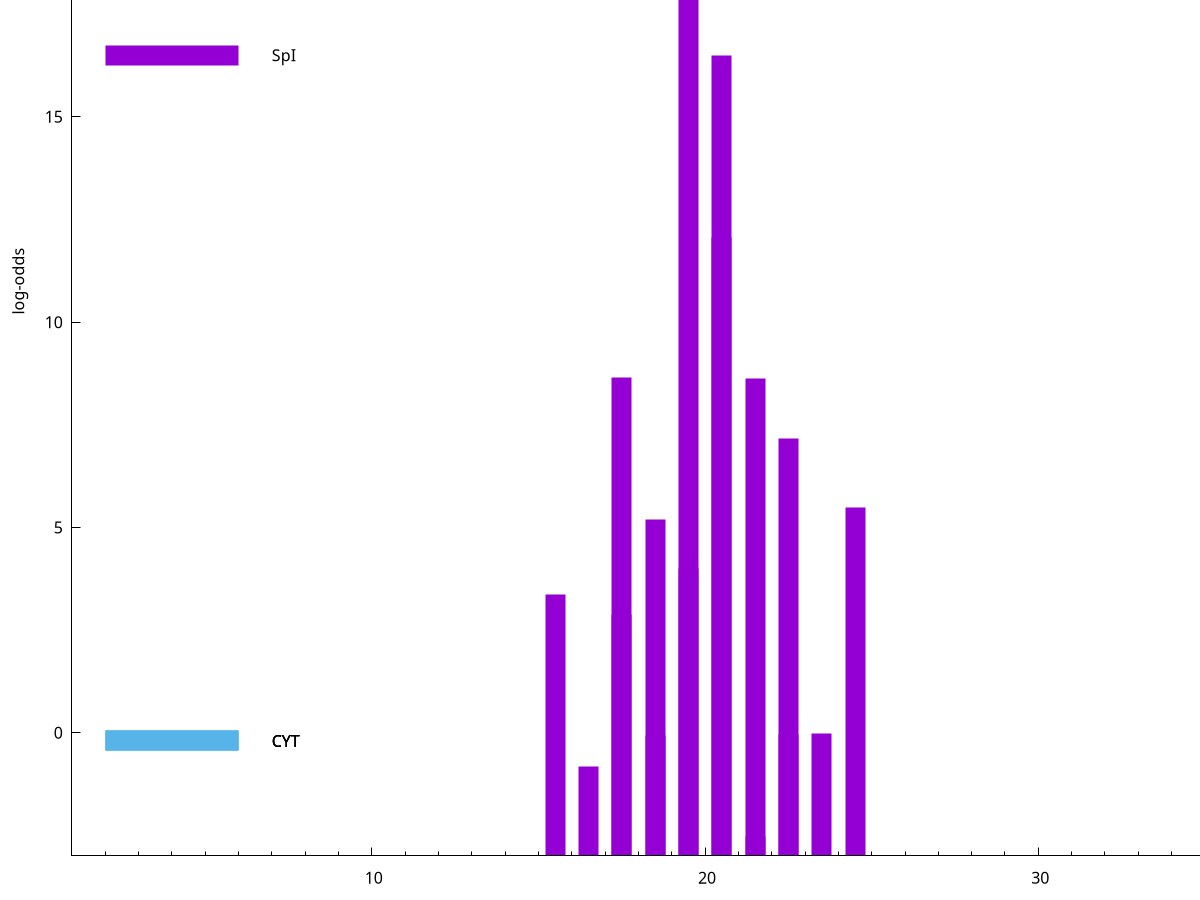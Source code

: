 set title "LipoP predictions for SRR5666568.gff"
set size 2., 1.4
set xrange [1:70] 
set mxtics 10
set yrange [-3:25]
set y2range [0:28]
set ylabel "log-odds"
set term postscript eps color solid "Helvetica" 30
set output "SRR5666568.gff154.eps"
set arrow from 2,22.1217 to 6,22.1217 nohead lt 1 lw 20
set label "SpI" at 7,22.1217
set arrow from 2,16.5032 to 6,16.5032 nohead lt 1 lw 20
set label "SpI" at 7,16.5032
set arrow from 2,-0.200913 to 6,-0.200913 nohead lt 3 lw 20
set label "CYT" at 7,-0.200913
set arrow from 2,-0.200913 to 6,-0.200913 nohead lt 3 lw 20
set label "CYT" at 7,-0.200913
set arrow from 2,-0.200913 to 6,-0.200913 nohead lt 3 lw 20
set label "CYT" at 7,-0.200913
set arrow from 2,22.1217 to 6,22.1217 nohead lt 1 lw 20
set label "SpI" at 7,22.1217
# NOTE: The scores below are the log-odds scores with the threshold
# NOTE: subtracted (a hack to make gnuplot make the histogram all
# NOTE: look nice).
plot "-" axes x1y2 title "" with impulses lt 1 lw 20
19.500000 25.120000
20.500000 19.502800
20.500000 15.054400
17.500000 11.657250
21.500000 11.639740
22.500000 10.175020
24.500000 8.474980
18.500000 8.187720
19.500000 7.001870
15.500000 6.377460
17.500000 5.876200
23.500000 2.969650
22.500000 2.965240
18.500000 2.926707
16.500000 2.185418
21.500000 0.476260
e
exit
